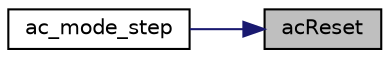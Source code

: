 digraph "acReset"
{
 // LATEX_PDF_SIZE
  edge [fontname="Helvetica",fontsize="10",labelfontname="Helvetica",labelfontsize="10"];
  node [fontname="Helvetica",fontsize="10",shape=record];
  rankdir="RL";
  Node1 [label="acReset",height=0.2,width=0.4,color="black", fillcolor="grey75", style="filled", fontcolor="black",tooltip=" "];
  Node1 -> Node2 [dir="back",color="midnightblue",fontsize="10",style="solid",fontname="Helvetica"];
  Node2 [label="ac_mode_step",height=0.2,width=0.4,color="black", fillcolor="white", style="filled",URL="$_a_c_mode_8h.html#a484ec6607062cd2d3172b87c59d665fe",tooltip=" "];
}
